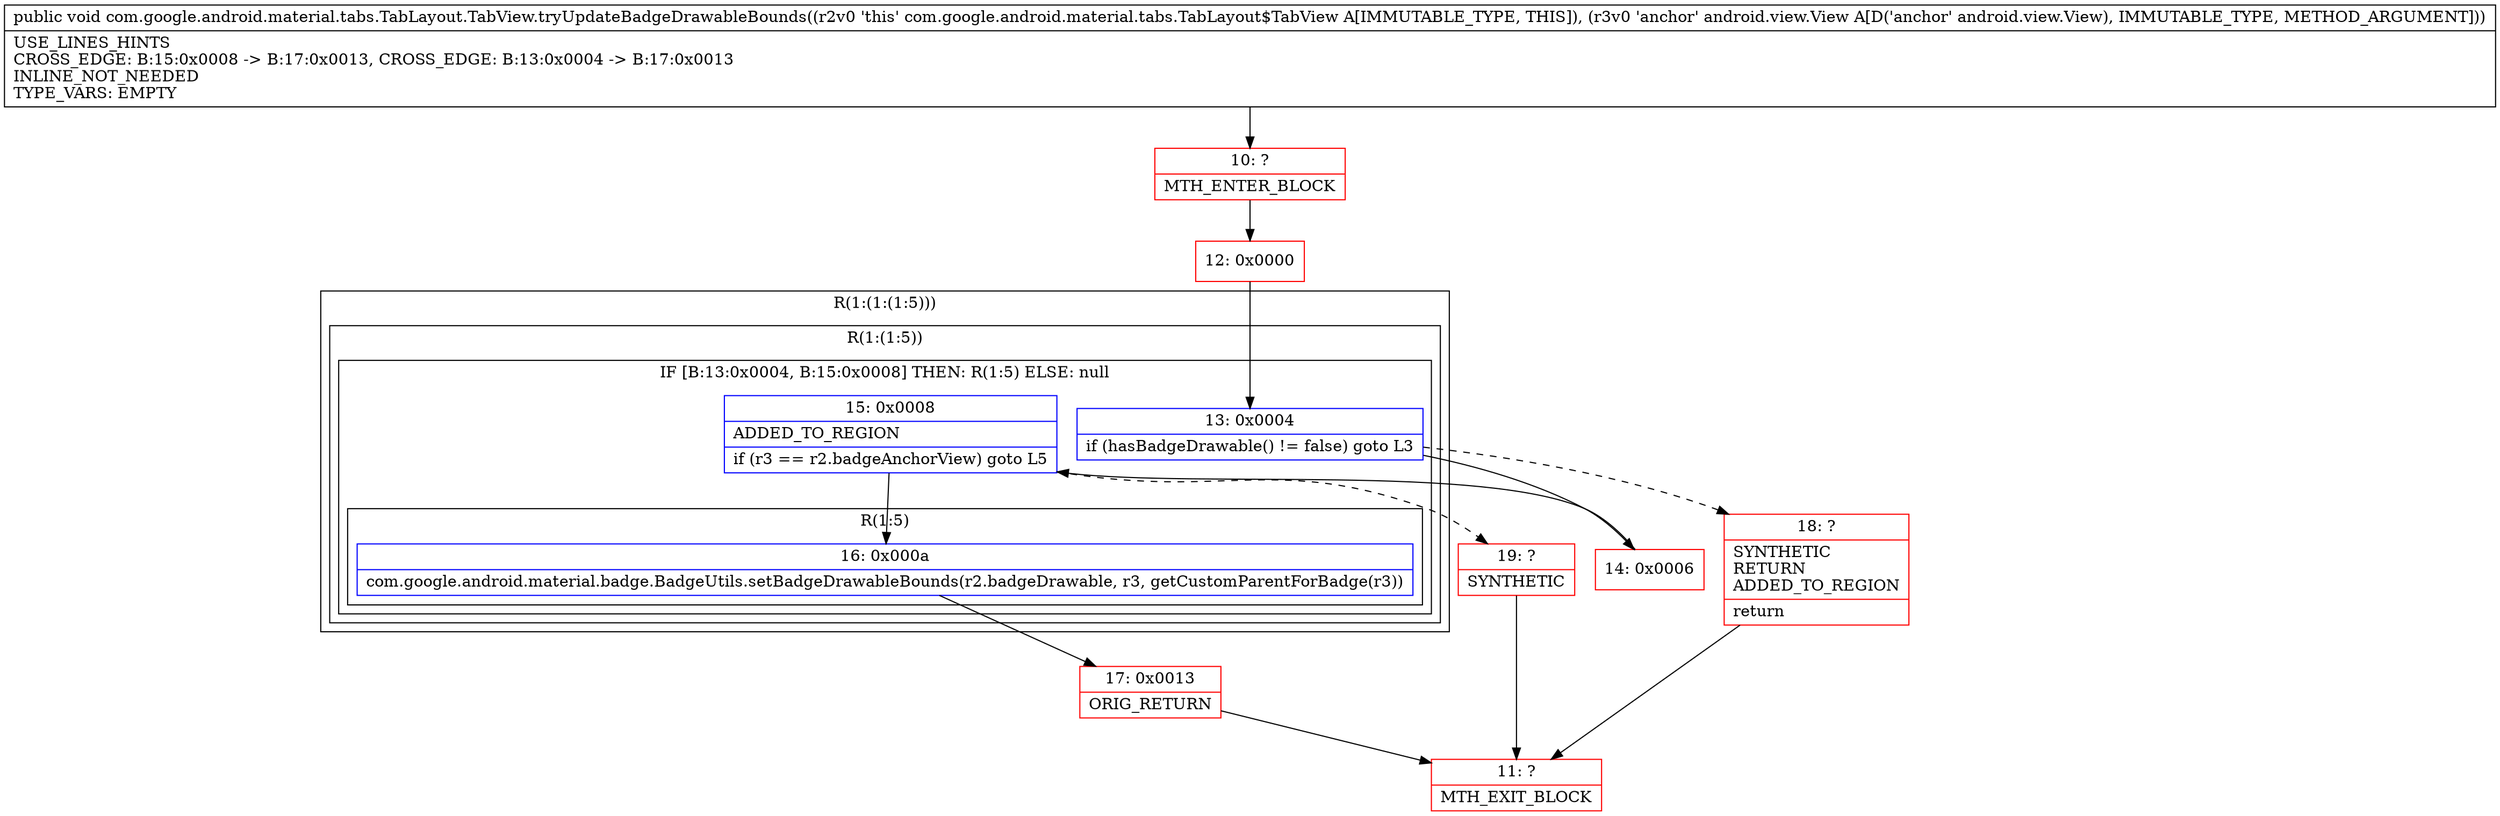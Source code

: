 digraph "CFG forcom.google.android.material.tabs.TabLayout.TabView.tryUpdateBadgeDrawableBounds(Landroid\/view\/View;)V" {
subgraph cluster_Region_129925616 {
label = "R(1:(1:(1:5)))";
node [shape=record,color=blue];
subgraph cluster_Region_1486109271 {
label = "R(1:(1:5))";
node [shape=record,color=blue];
subgraph cluster_IfRegion_1421309425 {
label = "IF [B:13:0x0004, B:15:0x0008] THEN: R(1:5) ELSE: null";
node [shape=record,color=blue];
Node_13 [shape=record,label="{13\:\ 0x0004|if (hasBadgeDrawable() != false) goto L3\l}"];
Node_15 [shape=record,label="{15\:\ 0x0008|ADDED_TO_REGION\l|if (r3 == r2.badgeAnchorView) goto L5\l}"];
subgraph cluster_Region_2036608861 {
label = "R(1:5)";
node [shape=record,color=blue];
Node_16 [shape=record,label="{16\:\ 0x000a|com.google.android.material.badge.BadgeUtils.setBadgeDrawableBounds(r2.badgeDrawable, r3, getCustomParentForBadge(r3))\l}"];
}
}
}
}
Node_10 [shape=record,color=red,label="{10\:\ ?|MTH_ENTER_BLOCK\l}"];
Node_12 [shape=record,color=red,label="{12\:\ 0x0000}"];
Node_14 [shape=record,color=red,label="{14\:\ 0x0006}"];
Node_17 [shape=record,color=red,label="{17\:\ 0x0013|ORIG_RETURN\l}"];
Node_11 [shape=record,color=red,label="{11\:\ ?|MTH_EXIT_BLOCK\l}"];
Node_19 [shape=record,color=red,label="{19\:\ ?|SYNTHETIC\l}"];
Node_18 [shape=record,color=red,label="{18\:\ ?|SYNTHETIC\lRETURN\lADDED_TO_REGION\l|return\l}"];
MethodNode[shape=record,label="{public void com.google.android.material.tabs.TabLayout.TabView.tryUpdateBadgeDrawableBounds((r2v0 'this' com.google.android.material.tabs.TabLayout$TabView A[IMMUTABLE_TYPE, THIS]), (r3v0 'anchor' android.view.View A[D('anchor' android.view.View), IMMUTABLE_TYPE, METHOD_ARGUMENT]))  | USE_LINES_HINTS\lCROSS_EDGE: B:15:0x0008 \-\> B:17:0x0013, CROSS_EDGE: B:13:0x0004 \-\> B:17:0x0013\lINLINE_NOT_NEEDED\lTYPE_VARS: EMPTY\l}"];
MethodNode -> Node_10;Node_13 -> Node_14;
Node_13 -> Node_18[style=dashed];
Node_15 -> Node_16;
Node_15 -> Node_19[style=dashed];
Node_16 -> Node_17;
Node_10 -> Node_12;
Node_12 -> Node_13;
Node_14 -> Node_15;
Node_17 -> Node_11;
Node_19 -> Node_11;
Node_18 -> Node_11;
}

